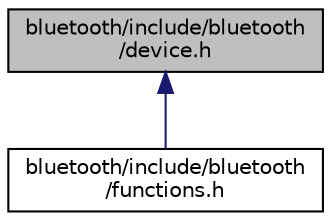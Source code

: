 digraph "bluetooth/include/bluetooth/device.h"
{
 // LATEX_PDF_SIZE
  edge [fontname="Helvetica",fontsize="10",labelfontname="Helvetica",labelfontsize="10"];
  node [fontname="Helvetica",fontsize="10",shape=record];
  Node1 [label="bluetooth/include/bluetooth\l/device.h",height=0.2,width=0.4,color="black", fillcolor="grey75", style="filled", fontcolor="black",tooltip="Implementation of bluetooth device related functions."];
  Node1 -> Node2 [dir="back",color="midnightblue",fontsize="10",style="solid",fontname="Helvetica"];
  Node2 [label="bluetooth/include/bluetooth\l/functions.h",height=0.2,width=0.4,color="black", fillcolor="white", style="filled",URL="$functions_8h.html",tooltip="A header to just include all bluetooth related functionalities."];
}
